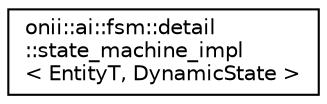digraph "Graphical Class Hierarchy"
{
  edge [fontname="Helvetica",fontsize="10",labelfontname="Helvetica",labelfontsize="10"];
  node [fontname="Helvetica",fontsize="10",shape=record];
  rankdir="LR";
  Node1 [label="onii::ai::fsm::detail\l::state_machine_impl\l\< EntityT, DynamicState \>",height=0.2,width=0.4,color="black", fillcolor="white", style="filled",URL="$d5/d5b/classonii_1_1ai_1_1fsm_1_1detail_1_1state__machine__impl.html",tooltip="Base class for state machine implementation. "];
}
